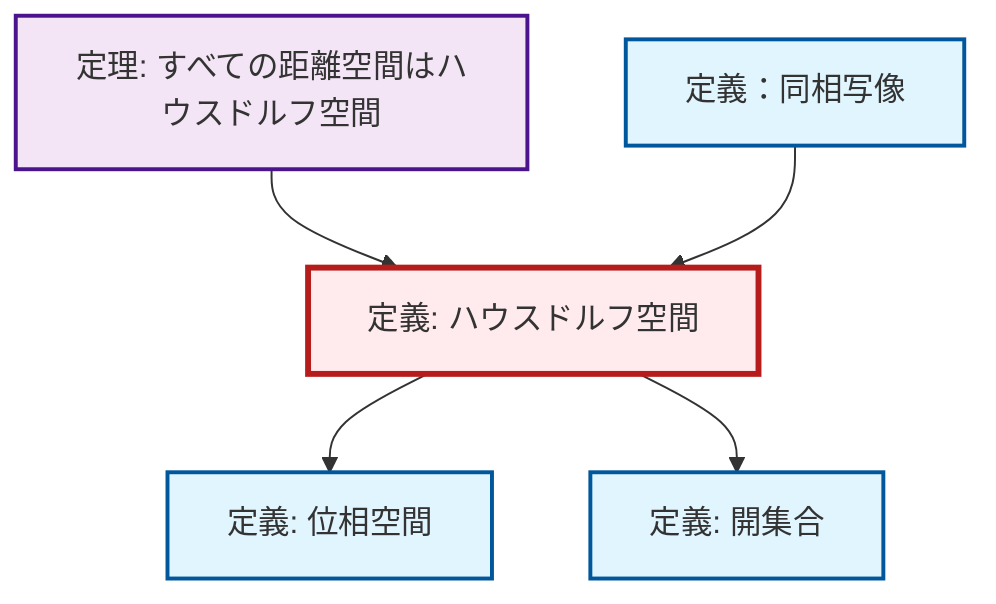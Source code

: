 graph TD
    classDef definition fill:#e1f5fe,stroke:#01579b,stroke-width:2px
    classDef theorem fill:#f3e5f5,stroke:#4a148c,stroke-width:2px
    classDef axiom fill:#fff3e0,stroke:#e65100,stroke-width:2px
    classDef example fill:#e8f5e9,stroke:#1b5e20,stroke-width:2px
    classDef current fill:#ffebee,stroke:#b71c1c,stroke-width:3px
    def-topological-space["定義: 位相空間"]:::definition
    def-open-set["定義: 開集合"]:::definition
    def-hausdorff["定義: ハウスドルフ空間"]:::definition
    def-homeomorphism["定義：同相写像"]:::definition
    thm-metric-hausdorff["定理: すべての距離空間はハウスドルフ空間"]:::theorem
    thm-metric-hausdorff --> def-hausdorff
    def-hausdorff --> def-topological-space
    def-hausdorff --> def-open-set
    def-homeomorphism --> def-hausdorff
    class def-hausdorff current